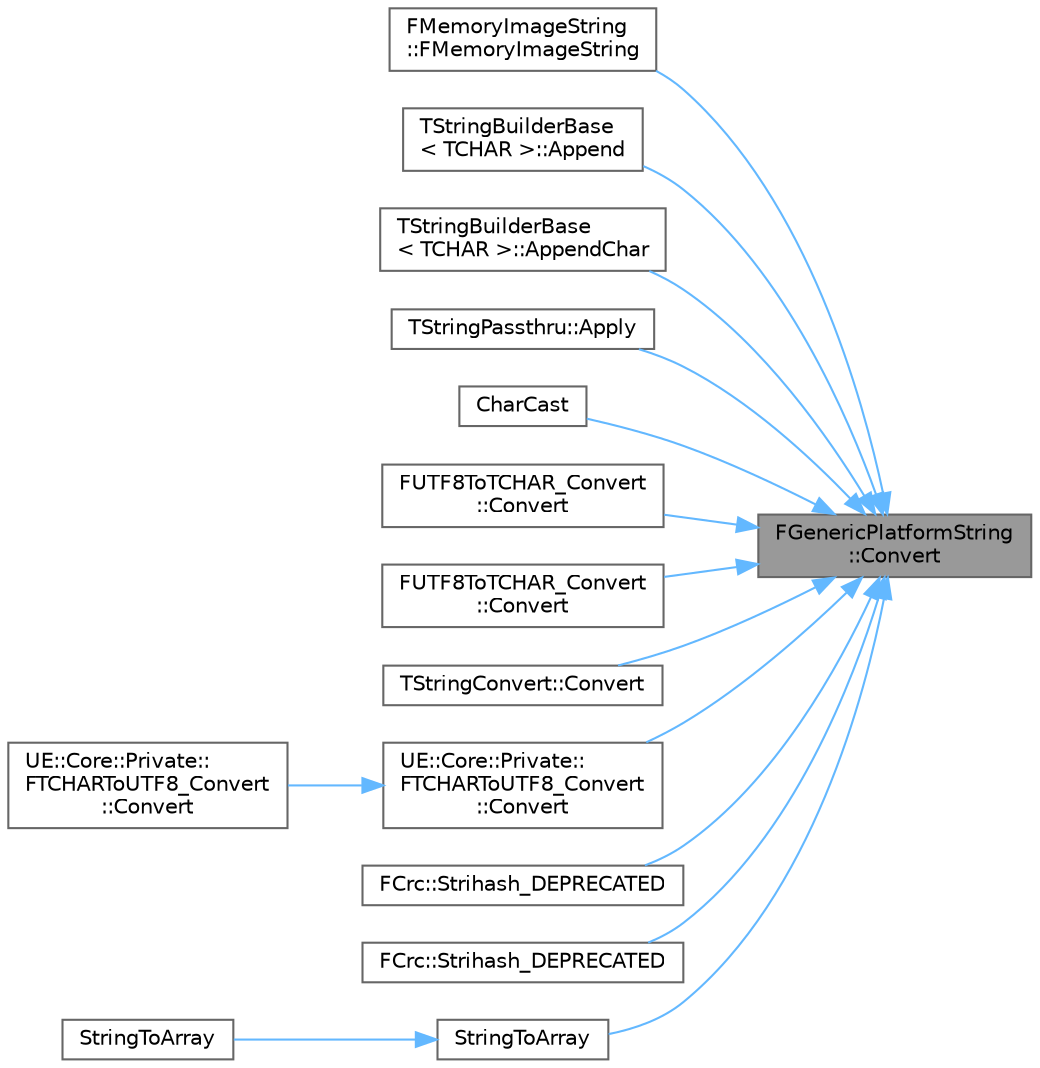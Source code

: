 digraph "FGenericPlatformString::Convert"
{
 // INTERACTIVE_SVG=YES
 // LATEX_PDF_SIZE
  bgcolor="transparent";
  edge [fontname=Helvetica,fontsize=10,labelfontname=Helvetica,labelfontsize=10];
  node [fontname=Helvetica,fontsize=10,shape=box,height=0.2,width=0.4];
  rankdir="RL";
  Node1 [id="Node000001",label="FGenericPlatformString\l::Convert",height=0.2,width=0.4,color="gray40", fillcolor="grey60", style="filled", fontcolor="black",tooltip="Converts the null-terminated Src string range from SourceEncoding to DestEncoding and writes it to th..."];
  Node1 -> Node2 [id="edge1_Node000001_Node000002",dir="back",color="steelblue1",style="solid",tooltip=" "];
  Node2 [id="Node000002",label="FMemoryImageString\l::FMemoryImageString",height=0.2,width=0.4,color="grey40", fillcolor="white", style="filled",URL="$d8/d80/classFMemoryImageString.html#a424ae21cea118ff293d589912ef06605",tooltip=" "];
  Node1 -> Node3 [id="edge2_Node000001_Node000003",dir="back",color="steelblue1",style="solid",tooltip=" "];
  Node3 [id="Node000003",label="TStringBuilderBase\l\< TCHAR \>::Append",height=0.2,width=0.4,color="grey40", fillcolor="white", style="filled",URL="$d6/dbc/classTStringBuilderBase.html#aa69f1e13dce5e56e61aaa197bbf7a142",tooltip=" "];
  Node1 -> Node4 [id="edge3_Node000001_Node000004",dir="back",color="steelblue1",style="solid",tooltip=" "];
  Node4 [id="Node000004",label="TStringBuilderBase\l\< TCHAR \>::AppendChar",height=0.2,width=0.4,color="grey40", fillcolor="white", style="filled",URL="$d6/dbc/classTStringBuilderBase.html#a1a880098ea3c570a658f9f9344deb44b",tooltip=" "];
  Node1 -> Node5 [id="edge4_Node000001_Node000005",dir="back",color="steelblue1",style="solid",tooltip=" "];
  Node5 [id="Node000005",label="TStringPassthru::Apply",height=0.2,width=0.4,color="grey40", fillcolor="white", style="filled",URL="$da/d55/classTStringPassthru.html#a942fa20f915713794ae4a749457627f5",tooltip=" "];
  Node1 -> Node6 [id="edge5_Node000001_Node000006",dir="back",color="steelblue1",style="solid",tooltip=" "];
  Node6 [id="Node000006",label="CharCast",height=0.2,width=0.4,color="grey40", fillcolor="white", style="filled",URL="$d3/ddf/StringConv_8h.html#a810839eb52ae7a458ff4a484913d7fa0",tooltip="Casts one fixed-width char type into another."];
  Node1 -> Node7 [id="edge6_Node000001_Node000007",dir="back",color="steelblue1",style="solid",tooltip=" "];
  Node7 [id="Node000007",label="FUTF8ToTCHAR_Convert\l::Convert",height=0.2,width=0.4,color="grey40", fillcolor="white", style="filled",URL="$dd/dbc/classFUTF8ToTCHAR__Convert.html#a692c788be9d6b863650625338ad93c0c",tooltip=" "];
  Node1 -> Node8 [id="edge7_Node000001_Node000008",dir="back",color="steelblue1",style="solid",tooltip=" "];
  Node8 [id="Node000008",label="FUTF8ToTCHAR_Convert\l::Convert",height=0.2,width=0.4,color="grey40", fillcolor="white", style="filled",URL="$dd/dbc/classFUTF8ToTCHAR__Convert.html#a277d3b9ffb6b7c2dad6d4bdc419d579b",tooltip="Converts the UTF-8 string to UTF-16 or UTF-32."];
  Node1 -> Node9 [id="edge8_Node000001_Node000009",dir="back",color="steelblue1",style="solid",tooltip=" "];
  Node9 [id="Node000009",label="TStringConvert::Convert",height=0.2,width=0.4,color="grey40", fillcolor="white", style="filled",URL="$d6/dbc/classTStringConvert.html#a1421dab15e97ca9ef9de8eda26188776",tooltip=" "];
  Node1 -> Node10 [id="edge9_Node000001_Node000010",dir="back",color="steelblue1",style="solid",tooltip=" "];
  Node10 [id="Node000010",label="UE::Core::Private::\lFTCHARToUTF8_Convert\l::Convert",height=0.2,width=0.4,color="grey40", fillcolor="white", style="filled",URL="$de/dad/classUE_1_1Core_1_1Private_1_1FTCHARToUTF8__Convert.html#a68346959b3d017d0204fa7ed200f6ee2",tooltip="Converts a Source string into UTF8 and stores it in Dest."];
  Node10 -> Node11 [id="edge10_Node000010_Node000011",dir="back",color="steelblue1",style="solid",tooltip=" "];
  Node11 [id="Node000011",label="UE::Core::Private::\lFTCHARToUTF8_Convert\l::Convert",height=0.2,width=0.4,color="grey40", fillcolor="white", style="filled",URL="$de/dad/classUE_1_1Core_1_1Private_1_1FTCHARToUTF8__Convert.html#af675fc9d8ec6f556f0e3cc0a83c8eaf8",tooltip=" "];
  Node1 -> Node12 [id="edge11_Node000001_Node000012",dir="back",color="steelblue1",style="solid",tooltip=" "];
  Node12 [id="Node000012",label="FCrc::Strihash_DEPRECATED",height=0.2,width=0.4,color="grey40", fillcolor="white", style="filled",URL="$d1/d95/structFCrc.html#ab3cef48e672512f4a5647f99a7cad895",tooltip=" "];
  Node1 -> Node13 [id="edge12_Node000001_Node000013",dir="back",color="steelblue1",style="solid",tooltip=" "];
  Node13 [id="Node000013",label="FCrc::Strihash_DEPRECATED",height=0.2,width=0.4,color="grey40", fillcolor="white", style="filled",URL="$d1/d95/structFCrc.html#acb9a9843b49db4643810e09ae977466c",tooltip=" "];
  Node1 -> Node14 [id="edge13_Node000001_Node000014",dir="back",color="steelblue1",style="solid",tooltip=" "];
  Node14 [id="Node000014",label="StringToArray",height=0.2,width=0.4,color="grey40", fillcolor="white", style="filled",URL="$d3/ddf/StringConv_8h.html#a86d5fcde45e409f22ac153c54900a659",tooltip=" "];
  Node14 -> Node15 [id="edge14_Node000014_Node000015",dir="back",color="steelblue1",style="solid",tooltip=" "];
  Node15 [id="Node000015",label="StringToArray",height=0.2,width=0.4,color="grey40", fillcolor="white", style="filled",URL="$d3/ddf/StringConv_8h.html#ad505c540447cd03308bc7023ef05913a",tooltip=" "];
}
